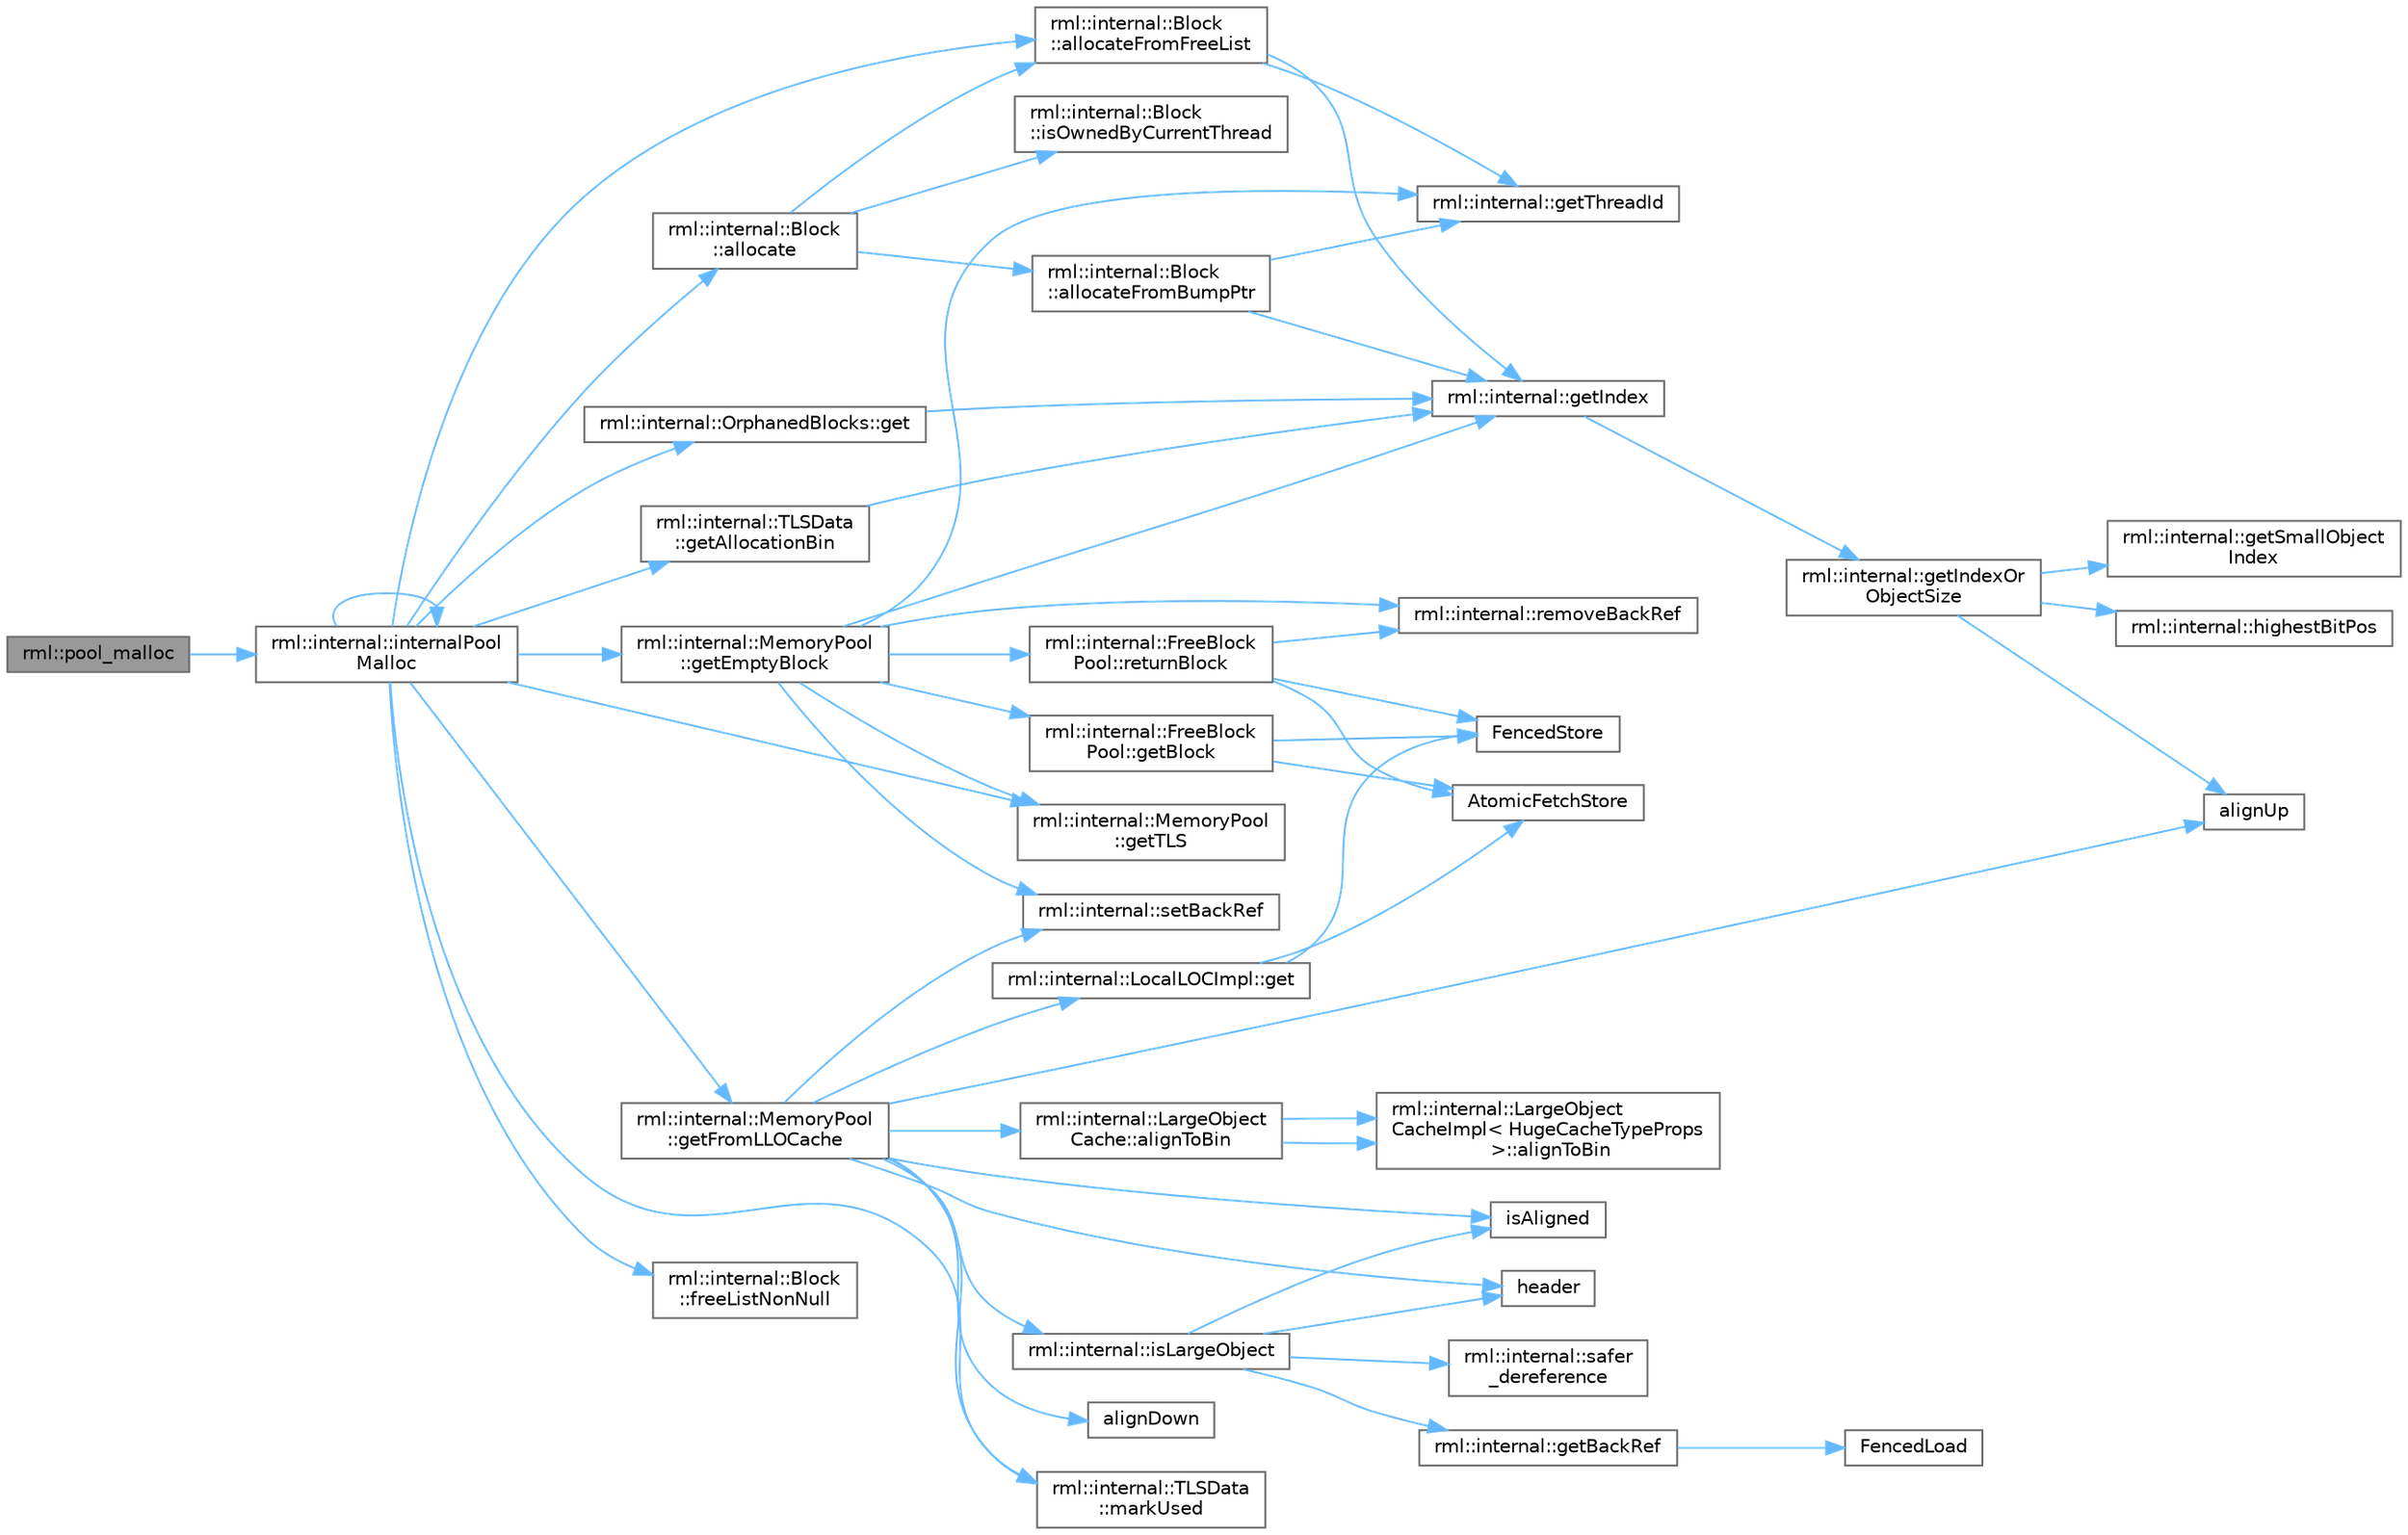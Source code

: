 digraph "rml::pool_malloc"
{
 // LATEX_PDF_SIZE
  bgcolor="transparent";
  edge [fontname=Helvetica,fontsize=10,labelfontname=Helvetica,labelfontsize=10];
  node [fontname=Helvetica,fontsize=10,shape=box,height=0.2,width=0.4];
  rankdir="LR";
  Node1 [id="Node000001",label="rml::pool_malloc",height=0.2,width=0.4,color="gray40", fillcolor="grey60", style="filled", fontcolor="black",tooltip=" "];
  Node1 -> Node2 [id="edge55_Node000001_Node000002",color="steelblue1",style="solid",tooltip=" "];
  Node2 [id="Node000002",label="rml::internal::internalPool\lMalloc",height=0.2,width=0.4,color="grey40", fillcolor="white", style="filled",URL="$namespacerml_1_1internal.html#a341c0310d4c1374c96acc18cd37eba26",tooltip=" "];
  Node2 -> Node3 [id="edge56_Node000002_Node000003",color="steelblue1",style="solid",tooltip=" "];
  Node3 [id="Node000003",label="rml::internal::Block\l::allocate",height=0.2,width=0.4,color="grey40", fillcolor="white", style="filled",URL="$classrml_1_1internal_1_1_block.html#ab304c726e184fcd2cad31e30306e07ab",tooltip=" "];
  Node3 -> Node4 [id="edge57_Node000003_Node000004",color="steelblue1",style="solid",tooltip=" "];
  Node4 [id="Node000004",label="rml::internal::Block\l::allocateFromBumpPtr",height=0.2,width=0.4,color="grey40", fillcolor="white", style="filled",URL="$classrml_1_1internal_1_1_block.html#a15badeb7c104a8f860a7375ed648a43e",tooltip=" "];
  Node4 -> Node5 [id="edge58_Node000004_Node000005",color="steelblue1",style="solid",tooltip=" "];
  Node5 [id="Node000005",label="rml::internal::getIndex",height=0.2,width=0.4,color="grey40", fillcolor="white", style="filled",URL="$namespacerml_1_1internal.html#a70dcd761b867baccb7ffdb087e52e215",tooltip=" "];
  Node5 -> Node6 [id="edge59_Node000005_Node000006",color="steelblue1",style="solid",tooltip=" "];
  Node6 [id="Node000006",label="rml::internal::getIndexOr\lObjectSize",height=0.2,width=0.4,color="grey40", fillcolor="white", style="filled",URL="$namespacerml_1_1internal.html#aebac3191559671ba56411f6a4926649a",tooltip=" "];
  Node6 -> Node7 [id="edge60_Node000006_Node000007",color="steelblue1",style="solid",tooltip=" "];
  Node7 [id="Node000007",label="alignUp",height=0.2,width=0.4,color="grey40", fillcolor="white", style="filled",URL="$shared__utils_8h.html#abf7a0e928f58ffeeefa291f674c30d69",tooltip=" "];
  Node6 -> Node8 [id="edge61_Node000006_Node000008",color="steelblue1",style="solid",tooltip=" "];
  Node8 [id="Node000008",label="rml::internal::getSmallObject\lIndex",height=0.2,width=0.4,color="grey40", fillcolor="white", style="filled",URL="$namespacerml_1_1internal.html#a1c4eb44e079bcce46d628794a9862661",tooltip=" "];
  Node6 -> Node9 [id="edge62_Node000006_Node000009",color="steelblue1",style="solid",tooltip=" "];
  Node9 [id="Node000009",label="rml::internal::highestBitPos",height=0.2,width=0.4,color="grey40", fillcolor="white", style="filled",URL="$namespacerml_1_1internal.html#a207376af1d0186a621e6e405cd469662",tooltip=" "];
  Node4 -> Node10 [id="edge63_Node000004_Node000010",color="steelblue1",style="solid",tooltip=" "];
  Node10 [id="Node000010",label="rml::internal::getThreadId",height=0.2,width=0.4,color="grey40", fillcolor="white", style="filled",URL="$namespacerml_1_1internal.html#a2877b2db91c23b8b7eb1d37891c40b2b",tooltip=" "];
  Node3 -> Node11 [id="edge64_Node000003_Node000011",color="steelblue1",style="solid",tooltip=" "];
  Node11 [id="Node000011",label="rml::internal::Block\l::allocateFromFreeList",height=0.2,width=0.4,color="grey40", fillcolor="white", style="filled",URL="$classrml_1_1internal_1_1_block.html#a49c5382153edd22b031869f0a822f9f2",tooltip=" "];
  Node11 -> Node5 [id="edge65_Node000011_Node000005",color="steelblue1",style="solid",tooltip=" "];
  Node11 -> Node10 [id="edge66_Node000011_Node000010",color="steelblue1",style="solid",tooltip=" "];
  Node3 -> Node12 [id="edge67_Node000003_Node000012",color="steelblue1",style="solid",tooltip=" "];
  Node12 [id="Node000012",label="rml::internal::Block\l::isOwnedByCurrentThread",height=0.2,width=0.4,color="grey40", fillcolor="white", style="filled",URL="$classrml_1_1internal_1_1_block.html#a764948ac32e7d5689a755e4af99308e2",tooltip=" "];
  Node2 -> Node11 [id="edge68_Node000002_Node000011",color="steelblue1",style="solid",tooltip=" "];
  Node2 -> Node13 [id="edge69_Node000002_Node000013",color="steelblue1",style="solid",tooltip=" "];
  Node13 [id="Node000013",label="rml::internal::Block\l::freeListNonNull",height=0.2,width=0.4,color="grey40", fillcolor="white", style="filled",URL="$classrml_1_1internal_1_1_block.html#a624decb3bf1a4f7ab0b66e3ae0fb1324",tooltip=" "];
  Node2 -> Node14 [id="edge70_Node000002_Node000014",color="steelblue1",style="solid",tooltip=" "];
  Node14 [id="Node000014",label="rml::internal::OrphanedBlocks::get",height=0.2,width=0.4,color="grey40", fillcolor="white", style="filled",URL="$classrml_1_1internal_1_1_orphaned_blocks.html#a3ed9f9cf98cd6c788195e57408c5ed26",tooltip=" "];
  Node14 -> Node5 [id="edge71_Node000014_Node000005",color="steelblue1",style="solid",tooltip=" "];
  Node2 -> Node15 [id="edge72_Node000002_Node000015",color="steelblue1",style="solid",tooltip=" "];
  Node15 [id="Node000015",label="rml::internal::TLSData\l::getAllocationBin",height=0.2,width=0.4,color="grey40", fillcolor="white", style="filled",URL="$classrml_1_1internal_1_1_t_l_s_data.html#a26c607a6304c0fa325c6604cf7c767ea",tooltip=" "];
  Node15 -> Node5 [id="edge73_Node000015_Node000005",color="steelblue1",style="solid",tooltip=" "];
  Node2 -> Node16 [id="edge74_Node000002_Node000016",color="steelblue1",style="solid",tooltip=" "];
  Node16 [id="Node000016",label="rml::internal::MemoryPool\l::getEmptyBlock",height=0.2,width=0.4,color="grey40", fillcolor="white", style="filled",URL="$classrml_1_1internal_1_1_memory_pool.html#a16261e62d2c6418981ade9a7ea23d5d0",tooltip=" "];
  Node16 -> Node17 [id="edge75_Node000016_Node000017",color="steelblue1",style="solid",tooltip=" "];
  Node17 [id="Node000017",label="rml::internal::FreeBlock\lPool::getBlock",height=0.2,width=0.4,color="grey40", fillcolor="white", style="filled",URL="$classrml_1_1internal_1_1_free_block_pool.html#a3d6745e31d1a809ce90273ba7a8f8ab7",tooltip=" "];
  Node17 -> Node18 [id="edge76_Node000017_Node000018",color="steelblue1",style="solid",tooltip=" "];
  Node18 [id="Node000018",label="AtomicFetchStore",height=0.2,width=0.4,color="grey40", fillcolor="white", style="filled",URL="$_synchronize_8h.html#a8f959802bcef862416aed96fe5c6e601",tooltip=" "];
  Node17 -> Node19 [id="edge77_Node000017_Node000019",color="steelblue1",style="solid",tooltip=" "];
  Node19 [id="Node000019",label="FencedStore",height=0.2,width=0.4,color="grey40", fillcolor="white", style="filled",URL="$_synchronize_8h.html#a19886ee3899c0a2435ea9840116ea325",tooltip=" "];
  Node16 -> Node5 [id="edge78_Node000016_Node000005",color="steelblue1",style="solid",tooltip=" "];
  Node16 -> Node10 [id="edge79_Node000016_Node000010",color="steelblue1",style="solid",tooltip=" "];
  Node16 -> Node20 [id="edge80_Node000016_Node000020",color="steelblue1",style="solid",tooltip=" "];
  Node20 [id="Node000020",label="rml::internal::MemoryPool\l::getTLS",height=0.2,width=0.4,color="grey40", fillcolor="white", style="filled",URL="$classrml_1_1internal_1_1_memory_pool.html#acdf684e1b29c9d00886d97b909798488",tooltip=" "];
  Node16 -> Node21 [id="edge81_Node000016_Node000021",color="steelblue1",style="solid",tooltip=" "];
  Node21 [id="Node000021",label="rml::internal::removeBackRef",height=0.2,width=0.4,color="grey40", fillcolor="white", style="filled",URL="$namespacerml_1_1internal.html#ab8e65fb38698f5544e2b1fa3127bec85",tooltip=" "];
  Node16 -> Node22 [id="edge82_Node000016_Node000022",color="steelblue1",style="solid",tooltip=" "];
  Node22 [id="Node000022",label="rml::internal::FreeBlock\lPool::returnBlock",height=0.2,width=0.4,color="grey40", fillcolor="white", style="filled",URL="$classrml_1_1internal_1_1_free_block_pool.html#a98adf682213916f2d39812b170938b4a",tooltip=" "];
  Node22 -> Node18 [id="edge83_Node000022_Node000018",color="steelblue1",style="solid",tooltip=" "];
  Node22 -> Node19 [id="edge84_Node000022_Node000019",color="steelblue1",style="solid",tooltip=" "];
  Node22 -> Node21 [id="edge85_Node000022_Node000021",color="steelblue1",style="solid",tooltip=" "];
  Node16 -> Node23 [id="edge86_Node000016_Node000023",color="steelblue1",style="solid",tooltip=" "];
  Node23 [id="Node000023",label="rml::internal::setBackRef",height=0.2,width=0.4,color="grey40", fillcolor="white", style="filled",URL="$namespacerml_1_1internal.html#aa5ddbf0f60817126c51b54ca648caf34",tooltip=" "];
  Node2 -> Node24 [id="edge87_Node000002_Node000024",color="steelblue1",style="solid",tooltip=" "];
  Node24 [id="Node000024",label="rml::internal::MemoryPool\l::getFromLLOCache",height=0.2,width=0.4,color="grey40", fillcolor="white", style="filled",URL="$classrml_1_1internal_1_1_memory_pool.html#af1f6175add16b2b950447b8b4c6bf491",tooltip=" "];
  Node24 -> Node25 [id="edge88_Node000024_Node000025",color="steelblue1",style="solid",tooltip=" "];
  Node25 [id="Node000025",label="alignDown",height=0.2,width=0.4,color="grey40", fillcolor="white", style="filled",URL="$shared__utils_8h.html#ab3918cd2395835f90b78b96d4e1e2390",tooltip=" "];
  Node24 -> Node26 [id="edge89_Node000024_Node000026",color="steelblue1",style="solid",tooltip=" "];
  Node26 [id="Node000026",label="rml::internal::LargeObject\lCache::alignToBin",height=0.2,width=0.4,color="grey40", fillcolor="white", style="filled",URL="$classrml_1_1internal_1_1_large_object_cache.html#a60b70cf5fd394c20459885fa6f093cb2",tooltip=" "];
  Node26 -> Node27 [id="edge90_Node000026_Node000027",color="steelblue1",style="solid",tooltip=" "];
  Node27 [id="Node000027",label="rml::internal::LargeObject\lCacheImpl\< HugeCacheTypeProps\l \>::alignToBin",height=0.2,width=0.4,color="grey40", fillcolor="white", style="filled",URL="$classrml_1_1internal_1_1_large_object_cache_impl.html#a01f6ac36f886dfe3a705818b82f739ed",tooltip=" "];
  Node26 -> Node27 [id="edge91_Node000026_Node000027",color="steelblue1",style="solid",tooltip=" "];
  Node24 -> Node7 [id="edge92_Node000024_Node000007",color="steelblue1",style="solid",tooltip=" "];
  Node24 -> Node28 [id="edge93_Node000024_Node000028",color="steelblue1",style="solid",tooltip=" "];
  Node28 [id="Node000028",label="rml::internal::LocalLOCImpl::get",height=0.2,width=0.4,color="grey40", fillcolor="white", style="filled",URL="$classrml_1_1internal_1_1_local_l_o_c_impl.html#af40a0514dcc47ac4ceccfea084adb199",tooltip=" "];
  Node28 -> Node18 [id="edge94_Node000028_Node000018",color="steelblue1",style="solid",tooltip=" "];
  Node28 -> Node19 [id="edge95_Node000028_Node000019",color="steelblue1",style="solid",tooltip=" "];
  Node24 -> Node29 [id="edge96_Node000024_Node000029",color="steelblue1",style="solid",tooltip=" "];
  Node29 [id="Node000029",label="header",height=0.2,width=0.4,color="grey40", fillcolor="white", style="filled",URL="$cblat1_8f.html#a410931b600854e6dd3e253731606117e",tooltip=" "];
  Node24 -> Node30 [id="edge97_Node000024_Node000030",color="steelblue1",style="solid",tooltip=" "];
  Node30 [id="Node000030",label="isAligned",height=0.2,width=0.4,color="grey40", fillcolor="white", style="filled",URL="$_customize_8h.html#a717f2c2c0501922cd654a5ebf49b287e",tooltip=" "];
  Node24 -> Node31 [id="edge98_Node000024_Node000031",color="steelblue1",style="solid",tooltip=" "];
  Node31 [id="Node000031",label="rml::internal::isLargeObject",height=0.2,width=0.4,color="grey40", fillcolor="white", style="filled",URL="$namespacerml_1_1internal.html#a730f387568a0a522e003dca4246eb393",tooltip=" "];
  Node31 -> Node32 [id="edge99_Node000031_Node000032",color="steelblue1",style="solid",tooltip=" "];
  Node32 [id="Node000032",label="rml::internal::getBackRef",height=0.2,width=0.4,color="grey40", fillcolor="white", style="filled",URL="$namespacerml_1_1internal.html#a674d3a46d675ee1887142a9118f48927",tooltip=" "];
  Node32 -> Node33 [id="edge100_Node000032_Node000033",color="steelblue1",style="solid",tooltip=" "];
  Node33 [id="Node000033",label="FencedLoad",height=0.2,width=0.4,color="grey40", fillcolor="white", style="filled",URL="$_synchronize_8h.html#a0792980ea26344eaf2fc0a4112b5d848",tooltip=" "];
  Node31 -> Node29 [id="edge101_Node000031_Node000029",color="steelblue1",style="solid",tooltip=" "];
  Node31 -> Node30 [id="edge102_Node000031_Node000030",color="steelblue1",style="solid",tooltip=" "];
  Node31 -> Node34 [id="edge103_Node000031_Node000034",color="steelblue1",style="solid",tooltip=" "];
  Node34 [id="Node000034",label="rml::internal::safer\l_dereference",height=0.2,width=0.4,color="grey40", fillcolor="white", style="filled",URL="$namespacerml_1_1internal.html#ad1ffc431b9c2d1e7109a72599d761792",tooltip=" "];
  Node24 -> Node35 [id="edge104_Node000024_Node000035",color="steelblue1",style="solid",tooltip=" "];
  Node35 [id="Node000035",label="rml::internal::TLSData\l::markUsed",height=0.2,width=0.4,color="grey40", fillcolor="white", style="filled",URL="$classrml_1_1internal_1_1_t_l_s_data.html#afabda6a63ddb1942d1d5a7a06f41e2ae",tooltip=" "];
  Node24 -> Node23 [id="edge105_Node000024_Node000023",color="steelblue1",style="solid",tooltip=" "];
  Node2 -> Node20 [id="edge106_Node000002_Node000020",color="steelblue1",style="solid",tooltip=" "];
  Node2 -> Node2 [id="edge107_Node000002_Node000002",color="steelblue1",style="solid",tooltip=" "];
  Node2 -> Node35 [id="edge108_Node000002_Node000035",color="steelblue1",style="solid",tooltip=" "];
}
